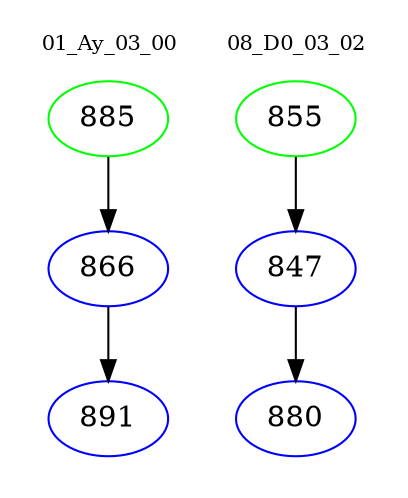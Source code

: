 digraph{
subgraph cluster_0 {
color = white
label = "01_Ay_03_00";
fontsize=10;
T0_885 [label="885", color="green"]
T0_885 -> T0_866 [color="black"]
T0_866 [label="866", color="blue"]
T0_866 -> T0_891 [color="black"]
T0_891 [label="891", color="blue"]
}
subgraph cluster_1 {
color = white
label = "08_D0_03_02";
fontsize=10;
T1_855 [label="855", color="green"]
T1_855 -> T1_847 [color="black"]
T1_847 [label="847", color="blue"]
T1_847 -> T1_880 [color="black"]
T1_880 [label="880", color="blue"]
}
}
